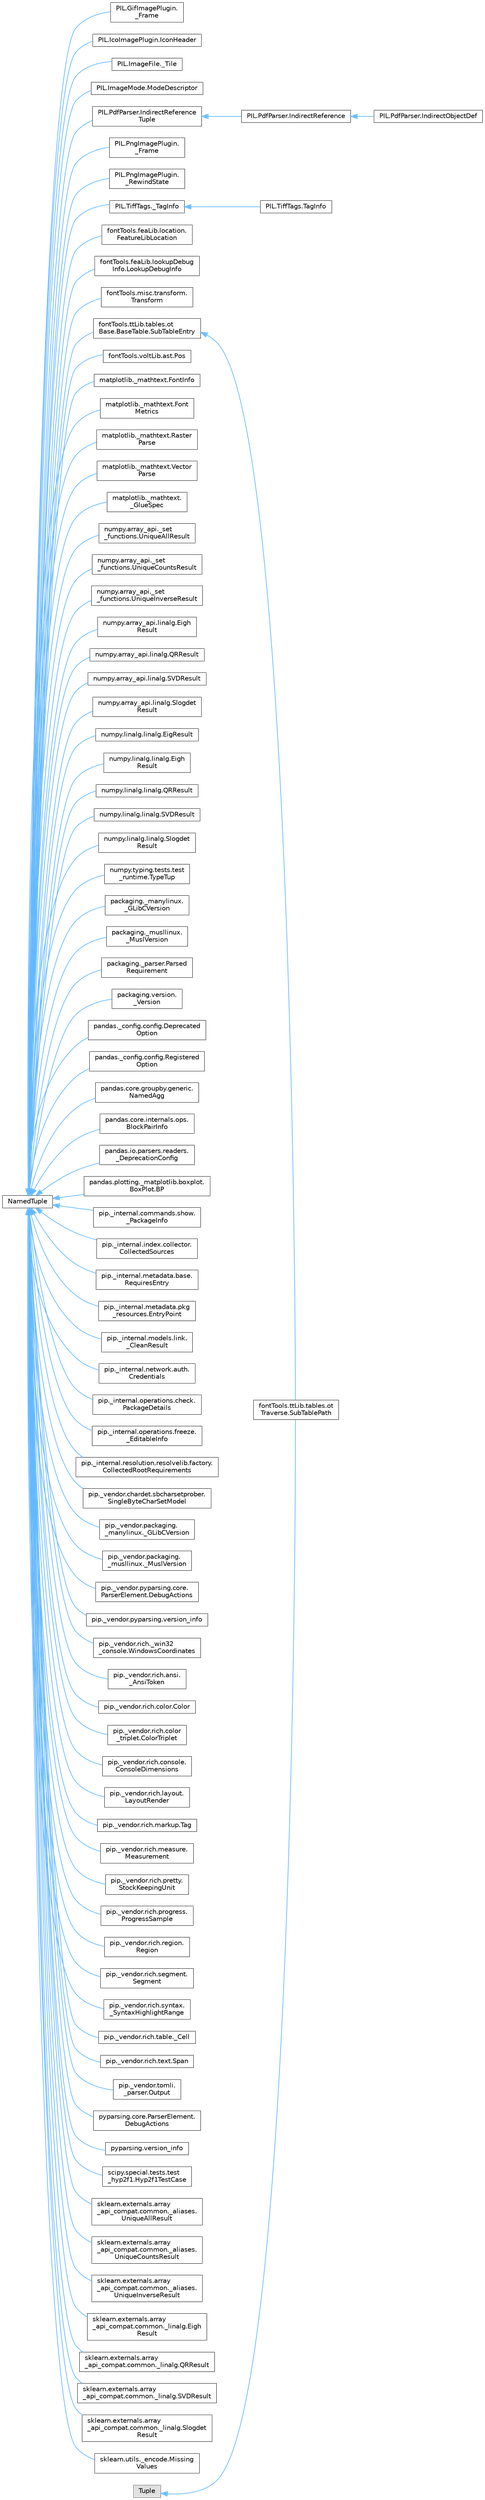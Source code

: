 digraph "Graphical Class Hierarchy"
{
 // LATEX_PDF_SIZE
  bgcolor="transparent";
  edge [fontname=Helvetica,fontsize=10,labelfontname=Helvetica,labelfontsize=10];
  node [fontname=Helvetica,fontsize=10,shape=box,height=0.2,width=0.4];
  rankdir="LR";
  Node0 [id="Node000000",label="NamedTuple",height=0.2,width=0.4,color="grey40", fillcolor="white", style="filled",URL="$d1/d99/classNamedTuple.html",tooltip=" "];
  Node0 -> Node1 [id="edge4057_Node000000_Node000001",dir="back",color="steelblue1",style="solid",tooltip=" "];
  Node1 [id="Node000001",label="PIL.GifImagePlugin.\l_Frame",height=0.2,width=0.4,color="grey40", fillcolor="white", style="filled",URL="$d4/d5f/classPIL_1_1GifImagePlugin_1_1__Frame.html",tooltip=" "];
  Node0 -> Node2 [id="edge4058_Node000000_Node000002",dir="back",color="steelblue1",style="solid",tooltip=" "];
  Node2 [id="Node000002",label="PIL.IcoImagePlugin.IconHeader",height=0.2,width=0.4,color="grey40", fillcolor="white", style="filled",URL="$d7/d52/classPIL_1_1IcoImagePlugin_1_1IconHeader.html",tooltip=" "];
  Node0 -> Node3 [id="edge4059_Node000000_Node000003",dir="back",color="steelblue1",style="solid",tooltip=" "];
  Node3 [id="Node000003",label="PIL.ImageFile._Tile",height=0.2,width=0.4,color="grey40", fillcolor="white", style="filled",URL="$d9/d19/classPIL_1_1ImageFile_1_1__Tile.html",tooltip=" "];
  Node0 -> Node4 [id="edge4060_Node000000_Node000004",dir="back",color="steelblue1",style="solid",tooltip=" "];
  Node4 [id="Node000004",label="PIL.ImageMode.ModeDescriptor",height=0.2,width=0.4,color="grey40", fillcolor="white", style="filled",URL="$d9/d52/classPIL_1_1ImageMode_1_1ModeDescriptor.html",tooltip=" "];
  Node0 -> Node5 [id="edge4061_Node000000_Node000005",dir="back",color="steelblue1",style="solid",tooltip=" "];
  Node5 [id="Node000005",label="PIL.PdfParser.IndirectReference\lTuple",height=0.2,width=0.4,color="grey40", fillcolor="white", style="filled",URL="$d0/d31/classPIL_1_1PdfParser_1_1IndirectReferenceTuple.html",tooltip=" "];
  Node5 -> Node6 [id="edge4062_Node000005_Node000006",dir="back",color="steelblue1",style="solid",tooltip=" "];
  Node6 [id="Node000006",label="PIL.PdfParser.IndirectReference",height=0.2,width=0.4,color="grey40", fillcolor="white", style="filled",URL="$d1/d92/classPIL_1_1PdfParser_1_1IndirectReference.html",tooltip=" "];
  Node6 -> Node7 [id="edge4063_Node000006_Node000007",dir="back",color="steelblue1",style="solid",tooltip=" "];
  Node7 [id="Node000007",label="PIL.PdfParser.IndirectObjectDef",height=0.2,width=0.4,color="grey40", fillcolor="white", style="filled",URL="$db/da4/classPIL_1_1PdfParser_1_1IndirectObjectDef.html",tooltip=" "];
  Node0 -> Node8 [id="edge4064_Node000000_Node000008",dir="back",color="steelblue1",style="solid",tooltip=" "];
  Node8 [id="Node000008",label="PIL.PngImagePlugin.\l_Frame",height=0.2,width=0.4,color="grey40", fillcolor="white", style="filled",URL="$da/d0e/classPIL_1_1PngImagePlugin_1_1__Frame.html",tooltip=" "];
  Node0 -> Node9 [id="edge4065_Node000000_Node000009",dir="back",color="steelblue1",style="solid",tooltip=" "];
  Node9 [id="Node000009",label="PIL.PngImagePlugin.\l_RewindState",height=0.2,width=0.4,color="grey40", fillcolor="white", style="filled",URL="$de/d8b/classPIL_1_1PngImagePlugin_1_1__RewindState.html",tooltip=" "];
  Node0 -> Node10 [id="edge4066_Node000000_Node000010",dir="back",color="steelblue1",style="solid",tooltip=" "];
  Node10 [id="Node000010",label="PIL.TiffTags._TagInfo",height=0.2,width=0.4,color="grey40", fillcolor="white", style="filled",URL="$d8/da0/classPIL_1_1TiffTags_1_1__TagInfo.html",tooltip=" "];
  Node10 -> Node11 [id="edge4067_Node000010_Node000011",dir="back",color="steelblue1",style="solid",tooltip=" "];
  Node11 [id="Node000011",label="PIL.TiffTags.TagInfo",height=0.2,width=0.4,color="grey40", fillcolor="white", style="filled",URL="$de/d0e/classPIL_1_1TiffTags_1_1TagInfo.html",tooltip=" "];
  Node0 -> Node12 [id="edge4068_Node000000_Node000012",dir="back",color="steelblue1",style="solid",tooltip=" "];
  Node12 [id="Node000012",label="fontTools.feaLib.location.\lFeatureLibLocation",height=0.2,width=0.4,color="grey40", fillcolor="white", style="filled",URL="$d4/d85/classfontTools_1_1feaLib_1_1location_1_1FeatureLibLocation.html",tooltip=" "];
  Node0 -> Node13 [id="edge4069_Node000000_Node000013",dir="back",color="steelblue1",style="solid",tooltip=" "];
  Node13 [id="Node000013",label="fontTools.feaLib.lookupDebug\lInfo.LookupDebugInfo",height=0.2,width=0.4,color="grey40", fillcolor="white", style="filled",URL="$df/dea/classfontTools_1_1feaLib_1_1lookupDebugInfo_1_1LookupDebugInfo.html",tooltip=" "];
  Node0 -> Node14 [id="edge4070_Node000000_Node000014",dir="back",color="steelblue1",style="solid",tooltip=" "];
  Node14 [id="Node000014",label="fontTools.misc.transform.\lTransform",height=0.2,width=0.4,color="grey40", fillcolor="white", style="filled",URL="$d0/d6f/classfontTools_1_1misc_1_1transform_1_1Transform.html",tooltip=" "];
  Node0 -> Node15 [id="edge4071_Node000000_Node000015",dir="back",color="steelblue1",style="solid",tooltip=" "];
  Node15 [id="Node000015",label="fontTools.ttLib.tables.ot\lBase.BaseTable.SubTableEntry",height=0.2,width=0.4,color="grey40", fillcolor="white", style="filled",URL="$da/d26/classfontTools_1_1ttLib_1_1tables_1_1otBase_1_1BaseTable_1_1SubTableEntry.html",tooltip=" "];
  Node15 -> Node16 [id="edge4072_Node000015_Node000016",dir="back",color="steelblue1",style="solid",tooltip=" "];
  Node16 [id="Node000016",label="fontTools.ttLib.tables.ot\lTraverse.SubTablePath",height=0.2,width=0.4,color="grey40", fillcolor="white", style="filled",URL="$d0/d34/classfontTools_1_1ttLib_1_1tables_1_1otTraverse_1_1SubTablePath.html",tooltip=" "];
  Node0 -> Node18 [id="edge4073_Node000000_Node000018",dir="back",color="steelblue1",style="solid",tooltip=" "];
  Node18 [id="Node000018",label="fontTools.voltLib.ast.Pos",height=0.2,width=0.4,color="grey40", fillcolor="white", style="filled",URL="$d3/da0/classfontTools_1_1voltLib_1_1ast_1_1Pos.html",tooltip=" "];
  Node0 -> Node19 [id="edge4074_Node000000_Node000019",dir="back",color="steelblue1",style="solid",tooltip=" "];
  Node19 [id="Node000019",label="matplotlib._mathtext.FontInfo",height=0.2,width=0.4,color="grey40", fillcolor="white", style="filled",URL="$dd/d4e/classmatplotlib_1_1__mathtext_1_1FontInfo.html",tooltip=" "];
  Node0 -> Node20 [id="edge4075_Node000000_Node000020",dir="back",color="steelblue1",style="solid",tooltip=" "];
  Node20 [id="Node000020",label="matplotlib._mathtext.Font\lMetrics",height=0.2,width=0.4,color="grey40", fillcolor="white", style="filled",URL="$da/d6a/classmatplotlib_1_1__mathtext_1_1FontMetrics.html",tooltip=" "];
  Node0 -> Node21 [id="edge4076_Node000000_Node000021",dir="back",color="steelblue1",style="solid",tooltip=" "];
  Node21 [id="Node000021",label="matplotlib._mathtext.Raster\lParse",height=0.2,width=0.4,color="grey40", fillcolor="white", style="filled",URL="$d3/d47/classmatplotlib_1_1__mathtext_1_1RasterParse.html",tooltip=" "];
  Node0 -> Node22 [id="edge4077_Node000000_Node000022",dir="back",color="steelblue1",style="solid",tooltip=" "];
  Node22 [id="Node000022",label="matplotlib._mathtext.Vector\lParse",height=0.2,width=0.4,color="grey40", fillcolor="white", style="filled",URL="$d8/d42/classmatplotlib_1_1__mathtext_1_1VectorParse.html",tooltip=" "];
  Node0 -> Node23 [id="edge4078_Node000000_Node000023",dir="back",color="steelblue1",style="solid",tooltip=" "];
  Node23 [id="Node000023",label="matplotlib._mathtext.\l_GlueSpec",height=0.2,width=0.4,color="grey40", fillcolor="white", style="filled",URL="$da/dc8/classmatplotlib_1_1__mathtext_1_1__GlueSpec.html",tooltip=" "];
  Node0 -> Node24 [id="edge4079_Node000000_Node000024",dir="back",color="steelblue1",style="solid",tooltip=" "];
  Node24 [id="Node000024",label="numpy.array_api._set\l_functions.UniqueAllResult",height=0.2,width=0.4,color="grey40", fillcolor="white", style="filled",URL="$da/dee/classnumpy_1_1array__api_1_1__set__functions_1_1UniqueAllResult.html",tooltip=" "];
  Node0 -> Node25 [id="edge4080_Node000000_Node000025",dir="back",color="steelblue1",style="solid",tooltip=" "];
  Node25 [id="Node000025",label="numpy.array_api._set\l_functions.UniqueCountsResult",height=0.2,width=0.4,color="grey40", fillcolor="white", style="filled",URL="$de/db2/classnumpy_1_1array__api_1_1__set__functions_1_1UniqueCountsResult.html",tooltip=" "];
  Node0 -> Node26 [id="edge4081_Node000000_Node000026",dir="back",color="steelblue1",style="solid",tooltip=" "];
  Node26 [id="Node000026",label="numpy.array_api._set\l_functions.UniqueInverseResult",height=0.2,width=0.4,color="grey40", fillcolor="white", style="filled",URL="$d4/da0/classnumpy_1_1array__api_1_1__set__functions_1_1UniqueInverseResult.html",tooltip=" "];
  Node0 -> Node27 [id="edge4082_Node000000_Node000027",dir="back",color="steelblue1",style="solid",tooltip=" "];
  Node27 [id="Node000027",label="numpy.array_api.linalg.Eigh\lResult",height=0.2,width=0.4,color="grey40", fillcolor="white", style="filled",URL="$d5/d8e/classnumpy_1_1array__api_1_1linalg_1_1EighResult.html",tooltip=" "];
  Node0 -> Node28 [id="edge4083_Node000000_Node000028",dir="back",color="steelblue1",style="solid",tooltip=" "];
  Node28 [id="Node000028",label="numpy.array_api.linalg.QRResult",height=0.2,width=0.4,color="grey40", fillcolor="white", style="filled",URL="$d3/de5/classnumpy_1_1array__api_1_1linalg_1_1QRResult.html",tooltip=" "];
  Node0 -> Node29 [id="edge4084_Node000000_Node000029",dir="back",color="steelblue1",style="solid",tooltip=" "];
  Node29 [id="Node000029",label="numpy.array_api.linalg.SVDResult",height=0.2,width=0.4,color="grey40", fillcolor="white", style="filled",URL="$df/d3e/classnumpy_1_1array__api_1_1linalg_1_1SVDResult.html",tooltip=" "];
  Node0 -> Node30 [id="edge4085_Node000000_Node000030",dir="back",color="steelblue1",style="solid",tooltip=" "];
  Node30 [id="Node000030",label="numpy.array_api.linalg.Slogdet\lResult",height=0.2,width=0.4,color="grey40", fillcolor="white", style="filled",URL="$da/d61/classnumpy_1_1array__api_1_1linalg_1_1SlogdetResult.html",tooltip=" "];
  Node0 -> Node31 [id="edge4086_Node000000_Node000031",dir="back",color="steelblue1",style="solid",tooltip=" "];
  Node31 [id="Node000031",label="numpy.linalg.linalg.EigResult",height=0.2,width=0.4,color="grey40", fillcolor="white", style="filled",URL="$d8/da1/classnumpy_1_1linalg_1_1linalg_1_1EigResult.html",tooltip=" "];
  Node0 -> Node32 [id="edge4087_Node000000_Node000032",dir="back",color="steelblue1",style="solid",tooltip=" "];
  Node32 [id="Node000032",label="numpy.linalg.linalg.Eigh\lResult",height=0.2,width=0.4,color="grey40", fillcolor="white", style="filled",URL="$d8/d92/classnumpy_1_1linalg_1_1linalg_1_1EighResult.html",tooltip=" "];
  Node0 -> Node33 [id="edge4088_Node000000_Node000033",dir="back",color="steelblue1",style="solid",tooltip=" "];
  Node33 [id="Node000033",label="numpy.linalg.linalg.QRResult",height=0.2,width=0.4,color="grey40", fillcolor="white", style="filled",URL="$d6/db2/classnumpy_1_1linalg_1_1linalg_1_1QRResult.html",tooltip=" "];
  Node0 -> Node34 [id="edge4089_Node000000_Node000034",dir="back",color="steelblue1",style="solid",tooltip=" "];
  Node34 [id="Node000034",label="numpy.linalg.linalg.SVDResult",height=0.2,width=0.4,color="grey40", fillcolor="white", style="filled",URL="$d2/db9/classnumpy_1_1linalg_1_1linalg_1_1SVDResult.html",tooltip=" "];
  Node0 -> Node35 [id="edge4090_Node000000_Node000035",dir="back",color="steelblue1",style="solid",tooltip=" "];
  Node35 [id="Node000035",label="numpy.linalg.linalg.Slogdet\lResult",height=0.2,width=0.4,color="grey40", fillcolor="white", style="filled",URL="$df/d9a/classnumpy_1_1linalg_1_1linalg_1_1SlogdetResult.html",tooltip=" "];
  Node0 -> Node36 [id="edge4091_Node000000_Node000036",dir="back",color="steelblue1",style="solid",tooltip=" "];
  Node36 [id="Node000036",label="numpy.typing.tests.test\l_runtime.TypeTup",height=0.2,width=0.4,color="grey40", fillcolor="white", style="filled",URL="$da/db7/classnumpy_1_1typing_1_1tests_1_1test__runtime_1_1TypeTup.html",tooltip=" "];
  Node0 -> Node37 [id="edge4092_Node000000_Node000037",dir="back",color="steelblue1",style="solid",tooltip=" "];
  Node37 [id="Node000037",label="packaging._manylinux.\l_GLibCVersion",height=0.2,width=0.4,color="grey40", fillcolor="white", style="filled",URL="$d5/d0d/classpackaging_1_1__manylinux_1_1__GLibCVersion.html",tooltip=" "];
  Node0 -> Node38 [id="edge4093_Node000000_Node000038",dir="back",color="steelblue1",style="solid",tooltip=" "];
  Node38 [id="Node000038",label="packaging._musllinux.\l_MuslVersion",height=0.2,width=0.4,color="grey40", fillcolor="white", style="filled",URL="$d2/d53/classpackaging_1_1__musllinux_1_1__MuslVersion.html",tooltip=" "];
  Node0 -> Node39 [id="edge4094_Node000000_Node000039",dir="back",color="steelblue1",style="solid",tooltip=" "];
  Node39 [id="Node000039",label="packaging._parser.Parsed\lRequirement",height=0.2,width=0.4,color="grey40", fillcolor="white", style="filled",URL="$de/dac/classpackaging_1_1__parser_1_1ParsedRequirement.html",tooltip=" "];
  Node0 -> Node40 [id="edge4095_Node000000_Node000040",dir="back",color="steelblue1",style="solid",tooltip=" "];
  Node40 [id="Node000040",label="packaging.version.\l_Version",height=0.2,width=0.4,color="grey40", fillcolor="white", style="filled",URL="$d5/d3b/classpackaging_1_1version_1_1__Version.html",tooltip=" "];
  Node0 -> Node41 [id="edge4096_Node000000_Node000041",dir="back",color="steelblue1",style="solid",tooltip=" "];
  Node41 [id="Node000041",label="pandas._config.config.Deprecated\lOption",height=0.2,width=0.4,color="grey40", fillcolor="white", style="filled",URL="$dd/d97/classpandas_1_1__config_1_1config_1_1DeprecatedOption.html",tooltip=" "];
  Node0 -> Node42 [id="edge4097_Node000000_Node000042",dir="back",color="steelblue1",style="solid",tooltip=" "];
  Node42 [id="Node000042",label="pandas._config.config.Registered\lOption",height=0.2,width=0.4,color="grey40", fillcolor="white", style="filled",URL="$dd/d35/classpandas_1_1__config_1_1config_1_1RegisteredOption.html",tooltip=" "];
  Node0 -> Node43 [id="edge4098_Node000000_Node000043",dir="back",color="steelblue1",style="solid",tooltip=" "];
  Node43 [id="Node000043",label="pandas.core.groupby.generic.\lNamedAgg",height=0.2,width=0.4,color="grey40", fillcolor="white", style="filled",URL="$da/d5b/classpandas_1_1core_1_1groupby_1_1generic_1_1NamedAgg.html",tooltip=" "];
  Node0 -> Node44 [id="edge4099_Node000000_Node000044",dir="back",color="steelblue1",style="solid",tooltip=" "];
  Node44 [id="Node000044",label="pandas.core.internals.ops.\lBlockPairInfo",height=0.2,width=0.4,color="grey40", fillcolor="white", style="filled",URL="$df/dc7/classpandas_1_1core_1_1internals_1_1ops_1_1BlockPairInfo.html",tooltip=" "];
  Node0 -> Node45 [id="edge4100_Node000000_Node000045",dir="back",color="steelblue1",style="solid",tooltip=" "];
  Node45 [id="Node000045",label="pandas.io.parsers.readers.\l_DeprecationConfig",height=0.2,width=0.4,color="grey40", fillcolor="white", style="filled",URL="$d0/d2a/classpandas_1_1io_1_1parsers_1_1readers_1_1__DeprecationConfig.html",tooltip=" "];
  Node0 -> Node46 [id="edge4101_Node000000_Node000046",dir="back",color="steelblue1",style="solid",tooltip=" "];
  Node46 [id="Node000046",label="pandas.plotting._matplotlib.boxplot.\lBoxPlot.BP",height=0.2,width=0.4,color="grey40", fillcolor="white", style="filled",URL="$d9/d2f/classpandas_1_1plotting_1_1__matplotlib_1_1boxplot_1_1BoxPlot_1_1BP.html",tooltip=" "];
  Node0 -> Node47 [id="edge4102_Node000000_Node000047",dir="back",color="steelblue1",style="solid",tooltip=" "];
  Node47 [id="Node000047",label="pip._internal.commands.show.\l_PackageInfo",height=0.2,width=0.4,color="grey40", fillcolor="white", style="filled",URL="$d5/d32/classpip_1_1__internal_1_1commands_1_1show_1_1__PackageInfo.html",tooltip=" "];
  Node0 -> Node48 [id="edge4103_Node000000_Node000048",dir="back",color="steelblue1",style="solid",tooltip=" "];
  Node48 [id="Node000048",label="pip._internal.index.collector.\lCollectedSources",height=0.2,width=0.4,color="grey40", fillcolor="white", style="filled",URL="$d5/d32/classpip_1_1__internal_1_1index_1_1collector_1_1CollectedSources.html",tooltip=" "];
  Node0 -> Node49 [id="edge4104_Node000000_Node000049",dir="back",color="steelblue1",style="solid",tooltip=" "];
  Node49 [id="Node000049",label="pip._internal.metadata.base.\lRequiresEntry",height=0.2,width=0.4,color="grey40", fillcolor="white", style="filled",URL="$d0/dc5/classpip_1_1__internal_1_1metadata_1_1base_1_1RequiresEntry.html",tooltip=" "];
  Node0 -> Node50 [id="edge4105_Node000000_Node000050",dir="back",color="steelblue1",style="solid",tooltip=" "];
  Node50 [id="Node000050",label="pip._internal.metadata.pkg\l_resources.EntryPoint",height=0.2,width=0.4,color="grey40", fillcolor="white", style="filled",URL="$d2/d13/classpip_1_1__internal_1_1metadata_1_1pkg__resources_1_1EntryPoint.html",tooltip=" "];
  Node0 -> Node51 [id="edge4106_Node000000_Node000051",dir="back",color="steelblue1",style="solid",tooltip=" "];
  Node51 [id="Node000051",label="pip._internal.models.link.\l_CleanResult",height=0.2,width=0.4,color="grey40", fillcolor="white", style="filled",URL="$d6/d93/classpip_1_1__internal_1_1models_1_1link_1_1__CleanResult.html",tooltip=" "];
  Node0 -> Node52 [id="edge4107_Node000000_Node000052",dir="back",color="steelblue1",style="solid",tooltip=" "];
  Node52 [id="Node000052",label="pip._internal.network.auth.\lCredentials",height=0.2,width=0.4,color="grey40", fillcolor="white", style="filled",URL="$df/dad/classpip_1_1__internal_1_1network_1_1auth_1_1Credentials.html",tooltip=" "];
  Node0 -> Node53 [id="edge4108_Node000000_Node000053",dir="back",color="steelblue1",style="solid",tooltip=" "];
  Node53 [id="Node000053",label="pip._internal.operations.check.\lPackageDetails",height=0.2,width=0.4,color="grey40", fillcolor="white", style="filled",URL="$d7/dc9/classpip_1_1__internal_1_1operations_1_1check_1_1PackageDetails.html",tooltip=" "];
  Node0 -> Node54 [id="edge4109_Node000000_Node000054",dir="back",color="steelblue1",style="solid",tooltip=" "];
  Node54 [id="Node000054",label="pip._internal.operations.freeze.\l_EditableInfo",height=0.2,width=0.4,color="grey40", fillcolor="white", style="filled",URL="$d6/dde/classpip_1_1__internal_1_1operations_1_1freeze_1_1__EditableInfo.html",tooltip=" "];
  Node0 -> Node55 [id="edge4110_Node000000_Node000055",dir="back",color="steelblue1",style="solid",tooltip=" "];
  Node55 [id="Node000055",label="pip._internal.resolution.resolvelib.factory.\lCollectedRootRequirements",height=0.2,width=0.4,color="grey40", fillcolor="white", style="filled",URL="$d3/d4f/classpip_1_1__internal_1_1resolution_1_1resolvelib_1_1factory_1_1CollectedRootRequirements.html",tooltip=" "];
  Node0 -> Node56 [id="edge4111_Node000000_Node000056",dir="back",color="steelblue1",style="solid",tooltip=" "];
  Node56 [id="Node000056",label="pip._vendor.chardet.sbcharsetprober.\lSingleByteCharSetModel",height=0.2,width=0.4,color="grey40", fillcolor="white", style="filled",URL="$d4/d4c/classpip_1_1__vendor_1_1chardet_1_1sbcharsetprober_1_1SingleByteCharSetModel.html",tooltip=" "];
  Node0 -> Node57 [id="edge4112_Node000000_Node000057",dir="back",color="steelblue1",style="solid",tooltip=" "];
  Node57 [id="Node000057",label="pip._vendor.packaging.\l_manylinux._GLibCVersion",height=0.2,width=0.4,color="grey40", fillcolor="white", style="filled",URL="$d4/db8/classpip_1_1__vendor_1_1packaging_1_1__manylinux_1_1__GLibCVersion.html",tooltip=" "];
  Node0 -> Node58 [id="edge4113_Node000000_Node000058",dir="back",color="steelblue1",style="solid",tooltip=" "];
  Node58 [id="Node000058",label="pip._vendor.packaging.\l_musllinux._MuslVersion",height=0.2,width=0.4,color="grey40", fillcolor="white", style="filled",URL="$d6/d89/classpip_1_1__vendor_1_1packaging_1_1__musllinux_1_1__MuslVersion.html",tooltip=" "];
  Node0 -> Node59 [id="edge4114_Node000000_Node000059",dir="back",color="steelblue1",style="solid",tooltip=" "];
  Node59 [id="Node000059",label="pip._vendor.pyparsing.core.\lParserElement.DebugActions",height=0.2,width=0.4,color="grey40", fillcolor="white", style="filled",URL="$d0/d55/classpip_1_1__vendor_1_1pyparsing_1_1core_1_1ParserElement_1_1DebugActions.html",tooltip=" "];
  Node0 -> Node60 [id="edge4115_Node000000_Node000060",dir="back",color="steelblue1",style="solid",tooltip=" "];
  Node60 [id="Node000060",label="pip._vendor.pyparsing.version_info",height=0.2,width=0.4,color="grey40", fillcolor="white", style="filled",URL="$da/dee/classpip_1_1__vendor_1_1pyparsing_1_1version__info.html",tooltip=" "];
  Node0 -> Node61 [id="edge4116_Node000000_Node000061",dir="back",color="steelblue1",style="solid",tooltip=" "];
  Node61 [id="Node000061",label="pip._vendor.rich._win32\l_console.WindowsCoordinates",height=0.2,width=0.4,color="grey40", fillcolor="white", style="filled",URL="$d4/da6/classpip_1_1__vendor_1_1rich_1_1__win32__console_1_1WindowsCoordinates.html",tooltip=" "];
  Node0 -> Node62 [id="edge4117_Node000000_Node000062",dir="back",color="steelblue1",style="solid",tooltip=" "];
  Node62 [id="Node000062",label="pip._vendor.rich.ansi.\l_AnsiToken",height=0.2,width=0.4,color="grey40", fillcolor="white", style="filled",URL="$d0/def/classpip_1_1__vendor_1_1rich_1_1ansi_1_1__AnsiToken.html",tooltip=" "];
  Node0 -> Node63 [id="edge4118_Node000000_Node000063",dir="back",color="steelblue1",style="solid",tooltip=" "];
  Node63 [id="Node000063",label="pip._vendor.rich.color.Color",height=0.2,width=0.4,color="grey40", fillcolor="white", style="filled",URL="$d0/d56/classpip_1_1__vendor_1_1rich_1_1color_1_1Color.html",tooltip=" "];
  Node0 -> Node64 [id="edge4119_Node000000_Node000064",dir="back",color="steelblue1",style="solid",tooltip=" "];
  Node64 [id="Node000064",label="pip._vendor.rich.color\l_triplet.ColorTriplet",height=0.2,width=0.4,color="grey40", fillcolor="white", style="filled",URL="$de/d04/classpip_1_1__vendor_1_1rich_1_1color__triplet_1_1ColorTriplet.html",tooltip=" "];
  Node0 -> Node65 [id="edge4120_Node000000_Node000065",dir="back",color="steelblue1",style="solid",tooltip=" "];
  Node65 [id="Node000065",label="pip._vendor.rich.console.\lConsoleDimensions",height=0.2,width=0.4,color="grey40", fillcolor="white", style="filled",URL="$d0/d3b/classpip_1_1__vendor_1_1rich_1_1console_1_1ConsoleDimensions.html",tooltip=" "];
  Node0 -> Node66 [id="edge4121_Node000000_Node000066",dir="back",color="steelblue1",style="solid",tooltip=" "];
  Node66 [id="Node000066",label="pip._vendor.rich.layout.\lLayoutRender",height=0.2,width=0.4,color="grey40", fillcolor="white", style="filled",URL="$da/d82/classpip_1_1__vendor_1_1rich_1_1layout_1_1LayoutRender.html",tooltip=" "];
  Node0 -> Node67 [id="edge4122_Node000000_Node000067",dir="back",color="steelblue1",style="solid",tooltip=" "];
  Node67 [id="Node000067",label="pip._vendor.rich.markup.Tag",height=0.2,width=0.4,color="grey40", fillcolor="white", style="filled",URL="$d6/d8c/classpip_1_1__vendor_1_1rich_1_1markup_1_1Tag.html",tooltip=" "];
  Node0 -> Node68 [id="edge4123_Node000000_Node000068",dir="back",color="steelblue1",style="solid",tooltip=" "];
  Node68 [id="Node000068",label="pip._vendor.rich.measure.\lMeasurement",height=0.2,width=0.4,color="grey40", fillcolor="white", style="filled",URL="$d2/da9/classpip_1_1__vendor_1_1rich_1_1measure_1_1Measurement.html",tooltip=" "];
  Node0 -> Node69 [id="edge4124_Node000000_Node000069",dir="back",color="steelblue1",style="solid",tooltip=" "];
  Node69 [id="Node000069",label="pip._vendor.rich.pretty.\lStockKeepingUnit",height=0.2,width=0.4,color="grey40", fillcolor="white", style="filled",URL="$d3/de6/classpip_1_1__vendor_1_1rich_1_1pretty_1_1StockKeepingUnit.html",tooltip=" "];
  Node0 -> Node70 [id="edge4125_Node000000_Node000070",dir="back",color="steelblue1",style="solid",tooltip=" "];
  Node70 [id="Node000070",label="pip._vendor.rich.progress.\lProgressSample",height=0.2,width=0.4,color="grey40", fillcolor="white", style="filled",URL="$d3/da4/classpip_1_1__vendor_1_1rich_1_1progress_1_1ProgressSample.html",tooltip=" "];
  Node0 -> Node71 [id="edge4126_Node000000_Node000071",dir="back",color="steelblue1",style="solid",tooltip=" "];
  Node71 [id="Node000071",label="pip._vendor.rich.region.\lRegion",height=0.2,width=0.4,color="grey40", fillcolor="white", style="filled",URL="$d3/d9f/classpip_1_1__vendor_1_1rich_1_1region_1_1Region.html",tooltip=" "];
  Node0 -> Node72 [id="edge4127_Node000000_Node000072",dir="back",color="steelblue1",style="solid",tooltip=" "];
  Node72 [id="Node000072",label="pip._vendor.rich.segment.\lSegment",height=0.2,width=0.4,color="grey40", fillcolor="white", style="filled",URL="$d7/db8/classpip_1_1__vendor_1_1rich_1_1segment_1_1Segment.html",tooltip=" "];
  Node0 -> Node73 [id="edge4128_Node000000_Node000073",dir="back",color="steelblue1",style="solid",tooltip=" "];
  Node73 [id="Node000073",label="pip._vendor.rich.syntax.\l_SyntaxHighlightRange",height=0.2,width=0.4,color="grey40", fillcolor="white", style="filled",URL="$d4/ddb/classpip_1_1__vendor_1_1rich_1_1syntax_1_1__SyntaxHighlightRange.html",tooltip=" "];
  Node0 -> Node74 [id="edge4129_Node000000_Node000074",dir="back",color="steelblue1",style="solid",tooltip=" "];
  Node74 [id="Node000074",label="pip._vendor.rich.table._Cell",height=0.2,width=0.4,color="grey40", fillcolor="white", style="filled",URL="$de/d8c/classpip_1_1__vendor_1_1rich_1_1table_1_1__Cell.html",tooltip=" "];
  Node0 -> Node75 [id="edge4130_Node000000_Node000075",dir="back",color="steelblue1",style="solid",tooltip=" "];
  Node75 [id="Node000075",label="pip._vendor.rich.text.Span",height=0.2,width=0.4,color="grey40", fillcolor="white", style="filled",URL="$dd/d8f/classpip_1_1__vendor_1_1rich_1_1text_1_1Span.html",tooltip=" "];
  Node0 -> Node76 [id="edge4131_Node000000_Node000076",dir="back",color="steelblue1",style="solid",tooltip=" "];
  Node76 [id="Node000076",label="pip._vendor.tomli.\l_parser.Output",height=0.2,width=0.4,color="grey40", fillcolor="white", style="filled",URL="$db/dc8/classpip_1_1__vendor_1_1tomli_1_1__parser_1_1Output.html",tooltip=" "];
  Node0 -> Node77 [id="edge4132_Node000000_Node000077",dir="back",color="steelblue1",style="solid",tooltip=" "];
  Node77 [id="Node000077",label="pyparsing.core.ParserElement.\lDebugActions",height=0.2,width=0.4,color="grey40", fillcolor="white", style="filled",URL="$d3/d26/classpyparsing_1_1core_1_1ParserElement_1_1DebugActions.html",tooltip=" "];
  Node0 -> Node78 [id="edge4133_Node000000_Node000078",dir="back",color="steelblue1",style="solid",tooltip=" "];
  Node78 [id="Node000078",label="pyparsing.version_info",height=0.2,width=0.4,color="grey40", fillcolor="white", style="filled",URL="$d6/d81/classpyparsing_1_1version__info.html",tooltip=" "];
  Node0 -> Node79 [id="edge4134_Node000000_Node000079",dir="back",color="steelblue1",style="solid",tooltip=" "];
  Node79 [id="Node000079",label="scipy.special.tests.test\l_hyp2f1.Hyp2f1TestCase",height=0.2,width=0.4,color="grey40", fillcolor="white", style="filled",URL="$d5/d41/classscipy_1_1special_1_1tests_1_1test__hyp2f1_1_1Hyp2f1TestCase.html",tooltip=" "];
  Node0 -> Node80 [id="edge4135_Node000000_Node000080",dir="back",color="steelblue1",style="solid",tooltip=" "];
  Node80 [id="Node000080",label="sklearn.externals.array\l_api_compat.common._aliases.\lUniqueAllResult",height=0.2,width=0.4,color="grey40", fillcolor="white", style="filled",URL="$d2/dfb/classsklearn_1_1externals_1_1array__api__compat_1_1common_1_1__aliases_1_1UniqueAllResult.html",tooltip=" "];
  Node0 -> Node81 [id="edge4136_Node000000_Node000081",dir="back",color="steelblue1",style="solid",tooltip=" "];
  Node81 [id="Node000081",label="sklearn.externals.array\l_api_compat.common._aliases.\lUniqueCountsResult",height=0.2,width=0.4,color="grey40", fillcolor="white", style="filled",URL="$d1/da5/classsklearn_1_1externals_1_1array__api__compat_1_1common_1_1__aliases_1_1UniqueCountsResult.html",tooltip=" "];
  Node0 -> Node82 [id="edge4137_Node000000_Node000082",dir="back",color="steelblue1",style="solid",tooltip=" "];
  Node82 [id="Node000082",label="sklearn.externals.array\l_api_compat.common._aliases.\lUniqueInverseResult",height=0.2,width=0.4,color="grey40", fillcolor="white", style="filled",URL="$dc/ddd/classsklearn_1_1externals_1_1array__api__compat_1_1common_1_1__aliases_1_1UniqueInverseResult.html",tooltip=" "];
  Node0 -> Node83 [id="edge4138_Node000000_Node000083",dir="back",color="steelblue1",style="solid",tooltip=" "];
  Node83 [id="Node000083",label="sklearn.externals.array\l_api_compat.common._linalg.Eigh\lResult",height=0.2,width=0.4,color="grey40", fillcolor="white", style="filled",URL="$de/dc4/classsklearn_1_1externals_1_1array__api__compat_1_1common_1_1__linalg_1_1EighResult.html",tooltip=" "];
  Node0 -> Node84 [id="edge4139_Node000000_Node000084",dir="back",color="steelblue1",style="solid",tooltip=" "];
  Node84 [id="Node000084",label="sklearn.externals.array\l_api_compat.common._linalg.QRResult",height=0.2,width=0.4,color="grey40", fillcolor="white", style="filled",URL="$d6/dd4/classsklearn_1_1externals_1_1array__api__compat_1_1common_1_1__linalg_1_1QRResult.html",tooltip=" "];
  Node0 -> Node85 [id="edge4140_Node000000_Node000085",dir="back",color="steelblue1",style="solid",tooltip=" "];
  Node85 [id="Node000085",label="sklearn.externals.array\l_api_compat.common._linalg.SVDResult",height=0.2,width=0.4,color="grey40", fillcolor="white", style="filled",URL="$d4/d9a/classsklearn_1_1externals_1_1array__api__compat_1_1common_1_1__linalg_1_1SVDResult.html",tooltip=" "];
  Node0 -> Node86 [id="edge4141_Node000000_Node000086",dir="back",color="steelblue1",style="solid",tooltip=" "];
  Node86 [id="Node000086",label="sklearn.externals.array\l_api_compat.common._linalg.Slogdet\lResult",height=0.2,width=0.4,color="grey40", fillcolor="white", style="filled",URL="$d1/d92/classsklearn_1_1externals_1_1array__api__compat_1_1common_1_1__linalg_1_1SlogdetResult.html",tooltip=" "];
  Node0 -> Node87 [id="edge4142_Node000000_Node000087",dir="back",color="steelblue1",style="solid",tooltip=" "];
  Node87 [id="Node000087",label="sklearn.utils._encode.Missing\lValues",height=0.2,width=0.4,color="grey40", fillcolor="white", style="filled",URL="$d3/ddc/classsklearn_1_1utils_1_1__encode_1_1MissingValues.html",tooltip=" "];
  Node17 [id="Node000017",label="Tuple",height=0.2,width=0.4,color="grey60", fillcolor="#E0E0E0", style="filled",tooltip=" "];
  Node17 -> Node16 [id="edge4143_Node000017_Node000016",dir="back",color="steelblue1",style="solid",tooltip=" "];
}
